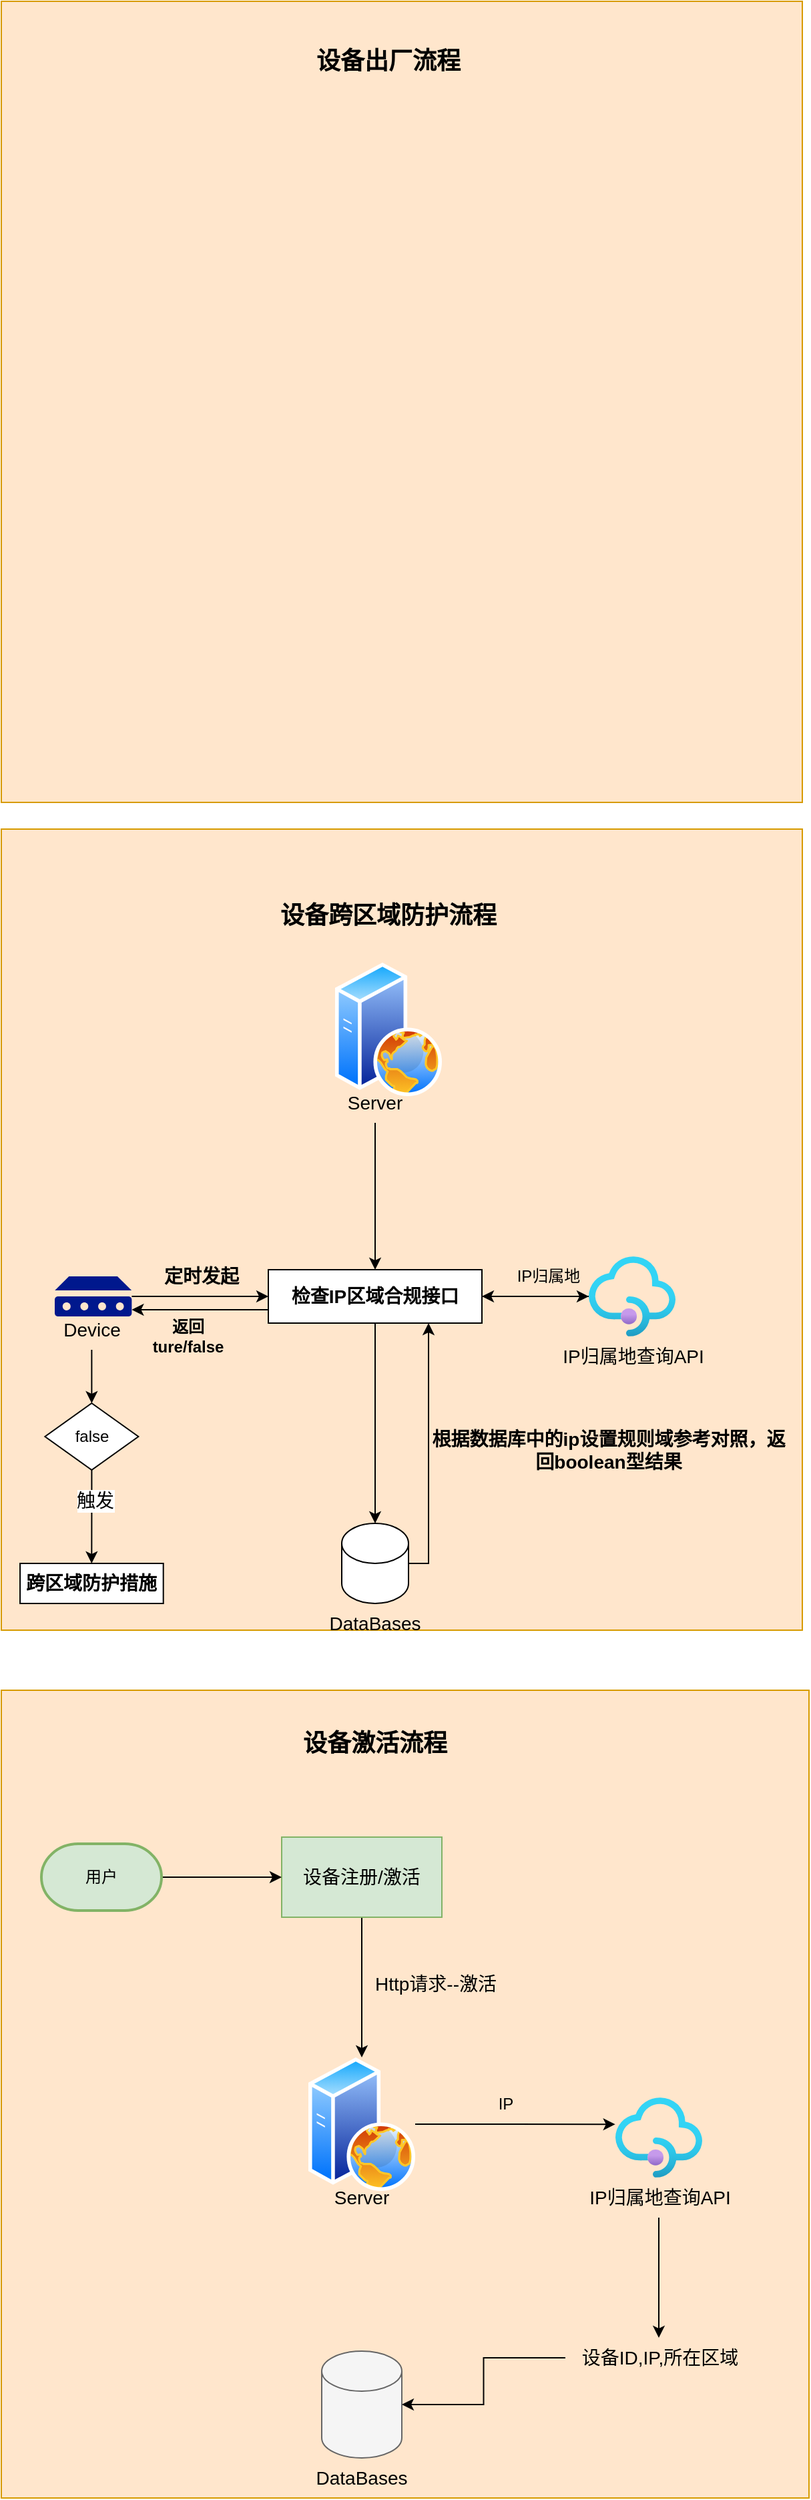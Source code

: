 <mxfile version="24.7.17">
  <diagram name="第 1 页" id="OqKrrbX-1eM24BtWMJbo">
    <mxGraphModel dx="1797" dy="2408" grid="1" gridSize="10" guides="1" tooltips="1" connect="1" arrows="1" fold="1" page="1" pageScale="1" pageWidth="900" pageHeight="1600" math="0" shadow="0">
      <root>
        <mxCell id="0" />
        <mxCell id="1" parent="0" />
        <mxCell id="96TmDrTL1l3ChU8e-Y0p-12" value="" style="whiteSpace=wrap;html=1;aspect=fixed;fillColor=#ffe6cc;strokeColor=#d79b00;" parent="1" vertex="1">
          <mxGeometry x="90" y="145" width="605" height="605" as="geometry" />
        </mxCell>
        <mxCell id="96TmDrTL1l3ChU8e-Y0p-5" style="edgeStyle=orthogonalEdgeStyle;rounded=0;orthogonalLoop=1;jettySize=auto;html=1;" parent="1" source="96TmDrTL1l3ChU8e-Y0p-1" target="96TmDrTL1l3ChU8e-Y0p-4" edge="1">
          <mxGeometry relative="1" as="geometry" />
        </mxCell>
        <mxCell id="96TmDrTL1l3ChU8e-Y0p-1" value="&lt;font style=&quot;font-size: 14px;&quot;&gt;设备注册/激活&lt;/font&gt;" style="rounded=0;whiteSpace=wrap;html=1;fillColor=#d5e8d4;strokeColor=#82b366;" parent="1" vertex="1">
          <mxGeometry x="300" y="255" width="120" height="60" as="geometry" />
        </mxCell>
        <mxCell id="96TmDrTL1l3ChU8e-Y0p-3" style="edgeStyle=orthogonalEdgeStyle;rounded=0;orthogonalLoop=1;jettySize=auto;html=1;entryX=0;entryY=0.5;entryDx=0;entryDy=0;" parent="1" source="96TmDrTL1l3ChU8e-Y0p-2" target="96TmDrTL1l3ChU8e-Y0p-1" edge="1">
          <mxGeometry relative="1" as="geometry" />
        </mxCell>
        <mxCell id="96TmDrTL1l3ChU8e-Y0p-2" value="用户" style="strokeWidth=2;html=1;shape=mxgraph.flowchart.terminator;whiteSpace=wrap;fillColor=#d5e8d4;strokeColor=#82b366;" parent="1" vertex="1">
          <mxGeometry x="120" y="260" width="90" height="50" as="geometry" />
        </mxCell>
        <mxCell id="96TmDrTL1l3ChU8e-Y0p-4" value="" style="image;aspect=fixed;perimeter=ellipsePerimeter;html=1;align=center;shadow=0;dashed=0;spacingTop=3;image=img/lib/active_directory/web_server.svg;" parent="1" vertex="1">
          <mxGeometry x="320" y="420" width="80" height="100" as="geometry" />
        </mxCell>
        <mxCell id="96TmDrTL1l3ChU8e-Y0p-6" value="&lt;font style=&quot;font-size: 14px;&quot;&gt;Server&lt;/font&gt;" style="text;html=1;align=center;verticalAlign=middle;whiteSpace=wrap;rounded=0;" parent="1" vertex="1">
          <mxGeometry x="330" y="510" width="60" height="30" as="geometry" />
        </mxCell>
        <mxCell id="96TmDrTL1l3ChU8e-Y0p-7" value="&lt;font style=&quot;font-size: 14px;&quot;&gt;Http请求--激活&lt;/font&gt;" style="text;html=1;align=center;verticalAlign=middle;resizable=0;points=[];autosize=1;strokeColor=none;fillColor=none;" parent="1" vertex="1">
          <mxGeometry x="360" y="350" width="110" height="30" as="geometry" />
        </mxCell>
        <mxCell id="96TmDrTL1l3ChU8e-Y0p-8" value="" style="shape=cylinder3;whiteSpace=wrap;html=1;boundedLbl=1;backgroundOutline=1;size=15;fillColor=#f5f5f5;fontColor=#333333;strokeColor=#666666;" parent="1" vertex="1">
          <mxGeometry x="330" y="640" width="60" height="80" as="geometry" />
        </mxCell>
        <mxCell id="96TmDrTL1l3ChU8e-Y0p-9" value="&lt;font style=&quot;font-size: 14px;&quot;&gt;DataBases&lt;/font&gt;" style="text;html=1;align=center;verticalAlign=middle;whiteSpace=wrap;rounded=0;" parent="1" vertex="1">
          <mxGeometry x="330" y="720" width="60" height="30" as="geometry" />
        </mxCell>
        <mxCell id="96TmDrTL1l3ChU8e-Y0p-11" value="&lt;font style=&quot;font-size: 14px;&quot;&gt;设备ID,IP,所在区域&lt;/font&gt;" style="text;html=1;align=center;verticalAlign=middle;resizable=0;points=[];autosize=1;strokeColor=none;fillColor=none;" parent="1" vertex="1">
          <mxGeometry x="512.5" y="630" width="140" height="30" as="geometry" />
        </mxCell>
        <mxCell id="96TmDrTL1l3ChU8e-Y0p-13" value="" style="image;aspect=fixed;html=1;points=[];align=center;fontSize=12;image=img/lib/azure2/app_services/API_Management_Services.svg;" parent="1" vertex="1">
          <mxGeometry x="550" y="450" width="65" height="60" as="geometry" />
        </mxCell>
        <mxCell id="96TmDrTL1l3ChU8e-Y0p-16" style="edgeStyle=orthogonalEdgeStyle;rounded=0;orthogonalLoop=1;jettySize=auto;html=1;" parent="1" source="96TmDrTL1l3ChU8e-Y0p-14" target="96TmDrTL1l3ChU8e-Y0p-11" edge="1">
          <mxGeometry relative="1" as="geometry" />
        </mxCell>
        <mxCell id="96TmDrTL1l3ChU8e-Y0p-14" value="&lt;font style=&quot;font-size: 14px;&quot;&gt;IP归属地查询API&lt;/font&gt;" style="text;html=1;align=center;verticalAlign=middle;resizable=0;points=[];autosize=1;strokeColor=none;fillColor=none;" parent="1" vertex="1">
          <mxGeometry x="517.5" y="510" width="130" height="30" as="geometry" />
        </mxCell>
        <mxCell id="96TmDrTL1l3ChU8e-Y0p-15" style="edgeStyle=orthogonalEdgeStyle;rounded=0;orthogonalLoop=1;jettySize=auto;html=1;entryX=-0.002;entryY=0.335;entryDx=0;entryDy=0;entryPerimeter=0;" parent="1" source="96TmDrTL1l3ChU8e-Y0p-4" target="96TmDrTL1l3ChU8e-Y0p-13" edge="1">
          <mxGeometry relative="1" as="geometry" />
        </mxCell>
        <mxCell id="96TmDrTL1l3ChU8e-Y0p-19" style="edgeStyle=orthogonalEdgeStyle;rounded=0;orthogonalLoop=1;jettySize=auto;html=1;entryX=1;entryY=0.5;entryDx=0;entryDy=0;entryPerimeter=0;" parent="1" source="96TmDrTL1l3ChU8e-Y0p-11" target="96TmDrTL1l3ChU8e-Y0p-8" edge="1">
          <mxGeometry relative="1" as="geometry" />
        </mxCell>
        <mxCell id="96TmDrTL1l3ChU8e-Y0p-20" value="IP" style="text;html=1;align=center;verticalAlign=middle;whiteSpace=wrap;rounded=0;" parent="1" vertex="1">
          <mxGeometry x="437.5" y="440" width="60" height="30" as="geometry" />
        </mxCell>
        <mxCell id="96TmDrTL1l3ChU8e-Y0p-22" value="&lt;font face=&quot;Georgia&quot; style=&quot;font-size: 18px;&quot;&gt;&lt;b&gt;设备激活流程&lt;/b&gt;&lt;/font&gt;" style="text;html=1;align=center;verticalAlign=middle;whiteSpace=wrap;rounded=0;" parent="1" vertex="1">
          <mxGeometry x="270" y="170" width="200" height="30" as="geometry" />
        </mxCell>
        <mxCell id="96TmDrTL1l3ChU8e-Y0p-23" value="" style="whiteSpace=wrap;html=1;aspect=fixed;fillColor=#ffe6cc;strokeColor=#d79b00;" parent="1" vertex="1">
          <mxGeometry x="90" y="-500" width="600" height="600" as="geometry" />
        </mxCell>
        <mxCell id="96TmDrTL1l3ChU8e-Y0p-24" value="&lt;font face=&quot;Georgia&quot;&gt;&lt;span style=&quot;font-size: 18px;&quot;&gt;&lt;b&gt;设备跨区域防护流程&lt;/b&gt;&lt;/span&gt;&lt;/font&gt;" style="text;html=1;align=center;verticalAlign=middle;whiteSpace=wrap;rounded=0;" parent="1" vertex="1">
          <mxGeometry x="280" y="-450" width="200" height="30" as="geometry" />
        </mxCell>
        <mxCell id="96TmDrTL1l3ChU8e-Y0p-25" value="" style="image;aspect=fixed;perimeter=ellipsePerimeter;html=1;align=center;shadow=0;dashed=0;spacingTop=3;image=img/lib/active_directory/web_server.svg;" parent="1" vertex="1">
          <mxGeometry x="340" y="-400" width="80" height="100" as="geometry" />
        </mxCell>
        <mxCell id="96TmDrTL1l3ChU8e-Y0p-33" style="edgeStyle=orthogonalEdgeStyle;rounded=0;orthogonalLoop=1;jettySize=auto;html=1;" parent="1" source="96TmDrTL1l3ChU8e-Y0p-26" target="96TmDrTL1l3ChU8e-Y0p-32" edge="1">
          <mxGeometry relative="1" as="geometry" />
        </mxCell>
        <mxCell id="96TmDrTL1l3ChU8e-Y0p-26" value="&lt;font style=&quot;font-size: 14px;&quot;&gt;Server&lt;/font&gt;" style="text;html=1;align=center;verticalAlign=middle;whiteSpace=wrap;rounded=0;" parent="1" vertex="1">
          <mxGeometry x="340" y="-310" width="60" height="30" as="geometry" />
        </mxCell>
        <mxCell id="NCARSGtViYjDYFeuHxHZ-4" style="edgeStyle=orthogonalEdgeStyle;rounded=0;orthogonalLoop=1;jettySize=auto;html=1;" edge="1" parent="1" source="96TmDrTL1l3ChU8e-Y0p-32" target="96TmDrTL1l3ChU8e-Y0p-36">
          <mxGeometry relative="1" as="geometry" />
        </mxCell>
        <mxCell id="NCARSGtViYjDYFeuHxHZ-22" style="edgeStyle=orthogonalEdgeStyle;rounded=0;orthogonalLoop=1;jettySize=auto;html=1;" edge="1" parent="1" source="96TmDrTL1l3ChU8e-Y0p-32" target="NCARSGtViYjDYFeuHxHZ-20">
          <mxGeometry relative="1" as="geometry" />
        </mxCell>
        <mxCell id="96TmDrTL1l3ChU8e-Y0p-32" value="&lt;font style=&quot;font-size: 14px;&quot;&gt;&lt;b&gt;检查IP区域合规接口&lt;/b&gt;&lt;/font&gt;" style="rounded=0;whiteSpace=wrap;html=1;" parent="1" vertex="1">
          <mxGeometry x="290" y="-170" width="160" height="40" as="geometry" />
        </mxCell>
        <mxCell id="NCARSGtViYjDYFeuHxHZ-1" style="edgeStyle=orthogonalEdgeStyle;rounded=0;orthogonalLoop=1;jettySize=auto;html=1;entryX=0;entryY=0.5;entryDx=0;entryDy=0;" edge="1" parent="1" source="96TmDrTL1l3ChU8e-Y0p-35" target="96TmDrTL1l3ChU8e-Y0p-32">
          <mxGeometry relative="1" as="geometry" />
        </mxCell>
        <mxCell id="96TmDrTL1l3ChU8e-Y0p-35" value="" style="sketch=0;aspect=fixed;pointerEvents=1;shadow=0;dashed=0;html=1;strokeColor=none;labelPosition=center;verticalLabelPosition=bottom;verticalAlign=top;align=center;fillColor=#00188D;shape=mxgraph.mscae.enterprise.device" parent="1" vertex="1">
          <mxGeometry x="130.0" y="-165" width="57.69" height="30" as="geometry" />
        </mxCell>
        <mxCell id="NCARSGtViYjDYFeuHxHZ-8" style="edgeStyle=orthogonalEdgeStyle;rounded=0;orthogonalLoop=1;jettySize=auto;html=1;entryX=0.75;entryY=1;entryDx=0;entryDy=0;" edge="1" parent="1" source="96TmDrTL1l3ChU8e-Y0p-36" target="96TmDrTL1l3ChU8e-Y0p-32">
          <mxGeometry relative="1" as="geometry">
            <Array as="points">
              <mxPoint x="410" y="50" />
            </Array>
          </mxGeometry>
        </mxCell>
        <mxCell id="96TmDrTL1l3ChU8e-Y0p-36" value="" style="shape=cylinder3;whiteSpace=wrap;html=1;boundedLbl=1;backgroundOutline=1;size=15;" parent="1" vertex="1">
          <mxGeometry x="345" y="20" width="50" height="60" as="geometry" />
        </mxCell>
        <mxCell id="NCARSGtViYjDYFeuHxHZ-14" style="edgeStyle=orthogonalEdgeStyle;rounded=0;orthogonalLoop=1;jettySize=auto;html=1;" edge="1" parent="1" source="96TmDrTL1l3ChU8e-Y0p-37" target="NCARSGtViYjDYFeuHxHZ-13">
          <mxGeometry relative="1" as="geometry" />
        </mxCell>
        <mxCell id="96TmDrTL1l3ChU8e-Y0p-37" value="&lt;font style=&quot;font-size: 14px;&quot;&gt;Device&lt;/font&gt;" style="text;html=1;align=center;verticalAlign=middle;whiteSpace=wrap;rounded=0;" parent="1" vertex="1">
          <mxGeometry x="127.69" y="-140" width="60" height="30" as="geometry" />
        </mxCell>
        <mxCell id="96TmDrTL1l3ChU8e-Y0p-39" value="&lt;font style=&quot;font-size: 14px;&quot;&gt;DataBases&lt;/font&gt;" style="text;html=1;align=center;verticalAlign=middle;whiteSpace=wrap;rounded=0;" parent="1" vertex="1">
          <mxGeometry x="340" y="80" width="60" height="30" as="geometry" />
        </mxCell>
        <mxCell id="NCARSGtViYjDYFeuHxHZ-2" value="&lt;font style=&quot;font-size: 14px;&quot;&gt;&lt;b&gt;定时发起&lt;/b&gt;&lt;/font&gt;" style="text;html=1;align=center;verticalAlign=middle;whiteSpace=wrap;rounded=0;" vertex="1" parent="1">
          <mxGeometry x="210" y="-180" width="60" height="30" as="geometry" />
        </mxCell>
        <mxCell id="NCARSGtViYjDYFeuHxHZ-9" value="&lt;font style=&quot;font-size: 14px;&quot;&gt;&lt;b&gt;根据数据库中的ip设置规则域参考对照，返回boolean型结果&lt;/b&gt;&lt;/font&gt;" style="text;html=1;align=center;verticalAlign=middle;whiteSpace=wrap;rounded=0;" vertex="1" parent="1">
          <mxGeometry x="410" y="-50" width="270" height="30" as="geometry" />
        </mxCell>
        <mxCell id="NCARSGtViYjDYFeuHxHZ-11" value="" style="endArrow=classic;html=1;rounded=0;exitX=0;exitY=0.75;exitDx=0;exitDy=0;entryX=1;entryY=0;entryDx=0;entryDy=0;" edge="1" parent="1" source="96TmDrTL1l3ChU8e-Y0p-32" target="96TmDrTL1l3ChU8e-Y0p-37">
          <mxGeometry width="50" height="50" relative="1" as="geometry">
            <mxPoint x="342.31" y="-130" as="sourcePoint" />
            <mxPoint x="130.0" y="-110" as="targetPoint" />
          </mxGeometry>
        </mxCell>
        <mxCell id="NCARSGtViYjDYFeuHxHZ-12" value="&lt;b&gt;返回ture/false&lt;/b&gt;" style="text;html=1;align=center;verticalAlign=middle;whiteSpace=wrap;rounded=0;" vertex="1" parent="1">
          <mxGeometry x="200" y="-135" width="60" height="30" as="geometry" />
        </mxCell>
        <mxCell id="NCARSGtViYjDYFeuHxHZ-16" style="edgeStyle=orthogonalEdgeStyle;rounded=0;orthogonalLoop=1;jettySize=auto;html=1;" edge="1" parent="1" source="NCARSGtViYjDYFeuHxHZ-13" target="NCARSGtViYjDYFeuHxHZ-15">
          <mxGeometry relative="1" as="geometry" />
        </mxCell>
        <mxCell id="NCARSGtViYjDYFeuHxHZ-19" value="&lt;font style=&quot;font-size: 14px;&quot;&gt;触发&lt;/font&gt;" style="edgeLabel;html=1;align=center;verticalAlign=middle;resizable=0;points=[];" vertex="1" connectable="0" parent="NCARSGtViYjDYFeuHxHZ-16">
          <mxGeometry x="-0.346" y="2" relative="1" as="geometry">
            <mxPoint as="offset" />
          </mxGeometry>
        </mxCell>
        <mxCell id="NCARSGtViYjDYFeuHxHZ-13" value="false" style="rhombus;whiteSpace=wrap;html=1;" vertex="1" parent="1">
          <mxGeometry x="122.69" y="-70" width="70" height="50" as="geometry" />
        </mxCell>
        <mxCell id="NCARSGtViYjDYFeuHxHZ-15" value="&lt;font style=&quot;font-size: 14px;&quot;&gt;&lt;b&gt;跨区域防护措施&lt;/b&gt;&lt;/font&gt;" style="rounded=0;whiteSpace=wrap;html=1;" vertex="1" parent="1">
          <mxGeometry x="104.04" y="50" width="107.31" height="30" as="geometry" />
        </mxCell>
        <mxCell id="NCARSGtViYjDYFeuHxHZ-23" style="edgeStyle=orthogonalEdgeStyle;rounded=0;orthogonalLoop=1;jettySize=auto;html=1;" edge="1" parent="1" source="NCARSGtViYjDYFeuHxHZ-20" target="96TmDrTL1l3ChU8e-Y0p-32">
          <mxGeometry relative="1" as="geometry" />
        </mxCell>
        <mxCell id="NCARSGtViYjDYFeuHxHZ-20" value="" style="image;aspect=fixed;html=1;points=[];align=center;fontSize=12;image=img/lib/azure2/app_services/API_Management_Services.svg;" vertex="1" parent="1">
          <mxGeometry x="530" y="-180" width="65" height="60" as="geometry" />
        </mxCell>
        <mxCell id="NCARSGtViYjDYFeuHxHZ-21" value="&lt;font style=&quot;font-size: 14px;&quot;&gt;IP归属地查询API&lt;/font&gt;" style="text;html=1;align=center;verticalAlign=middle;resizable=0;points=[];autosize=1;strokeColor=none;fillColor=none;" vertex="1" parent="1">
          <mxGeometry x="497.5" y="-120" width="130" height="30" as="geometry" />
        </mxCell>
        <mxCell id="NCARSGtViYjDYFeuHxHZ-24" value="IP归属地" style="text;html=1;align=center;verticalAlign=middle;whiteSpace=wrap;rounded=0;" vertex="1" parent="1">
          <mxGeometry x="470" y="-180" width="60" height="30" as="geometry" />
        </mxCell>
        <mxCell id="NCARSGtViYjDYFeuHxHZ-25" value="&lt;div&gt;&lt;br/&gt;&lt;/div&gt;" style="whiteSpace=wrap;html=1;aspect=fixed;fillColor=#ffe6cc;strokeColor=#d79b00;" vertex="1" parent="1">
          <mxGeometry x="90" y="-1120" width="600" height="600" as="geometry" />
        </mxCell>
        <mxCell id="NCARSGtViYjDYFeuHxHZ-26" value="&lt;font face=&quot;Georgia&quot;&gt;&lt;span style=&quot;font-size: 18px;&quot;&gt;&lt;b&gt;设备出厂流程&lt;/b&gt;&lt;/span&gt;&lt;/font&gt;" style="text;html=1;align=center;verticalAlign=middle;whiteSpace=wrap;rounded=0;" vertex="1" parent="1">
          <mxGeometry x="280" y="-1090" width="200" height="30" as="geometry" />
        </mxCell>
      </root>
    </mxGraphModel>
  </diagram>
</mxfile>
